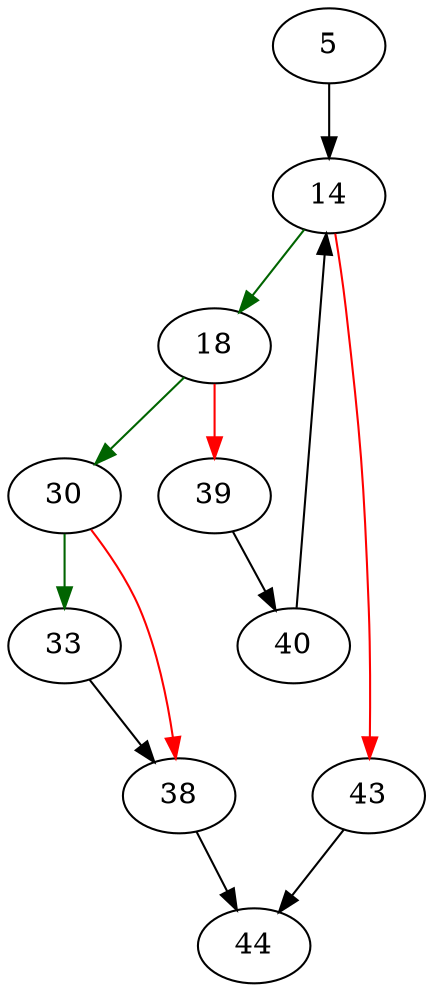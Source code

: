 strict digraph "tableAndColumnIndex" {
	// Node definitions.
	5 [entry=true];
	14;
	18;
	43;
	30;
	39;
	33;
	38;
	44;
	40;

	// Edge definitions.
	5 -> 14;
	14 -> 18 [
		color=darkgreen
		cond=true
	];
	14 -> 43 [
		color=red
		cond=false
	];
	18 -> 30 [
		color=darkgreen
		cond=true
	];
	18 -> 39 [
		color=red
		cond=false
	];
	43 -> 44;
	30 -> 33 [
		color=darkgreen
		cond=true
	];
	30 -> 38 [
		color=red
		cond=false
	];
	39 -> 40;
	33 -> 38;
	38 -> 44;
	40 -> 14;
}